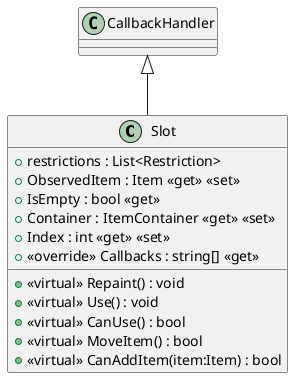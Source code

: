 @startuml
class Slot {
    + restrictions : List<Restriction>
    + ObservedItem : Item <<get>> <<set>>
    + IsEmpty : bool <<get>>
    + Container : ItemContainer <<get>> <<set>>
    + Index : int <<get>> <<set>>
    + <<override>> Callbacks : string[] <<get>>
    + <<virtual>> Repaint() : void
    + <<virtual>> Use() : void
    + <<virtual>> CanUse() : bool
    + <<virtual>> MoveItem() : bool
    + <<virtual>> CanAddItem(item:Item) : bool
}
CallbackHandler <|-- Slot
@enduml
